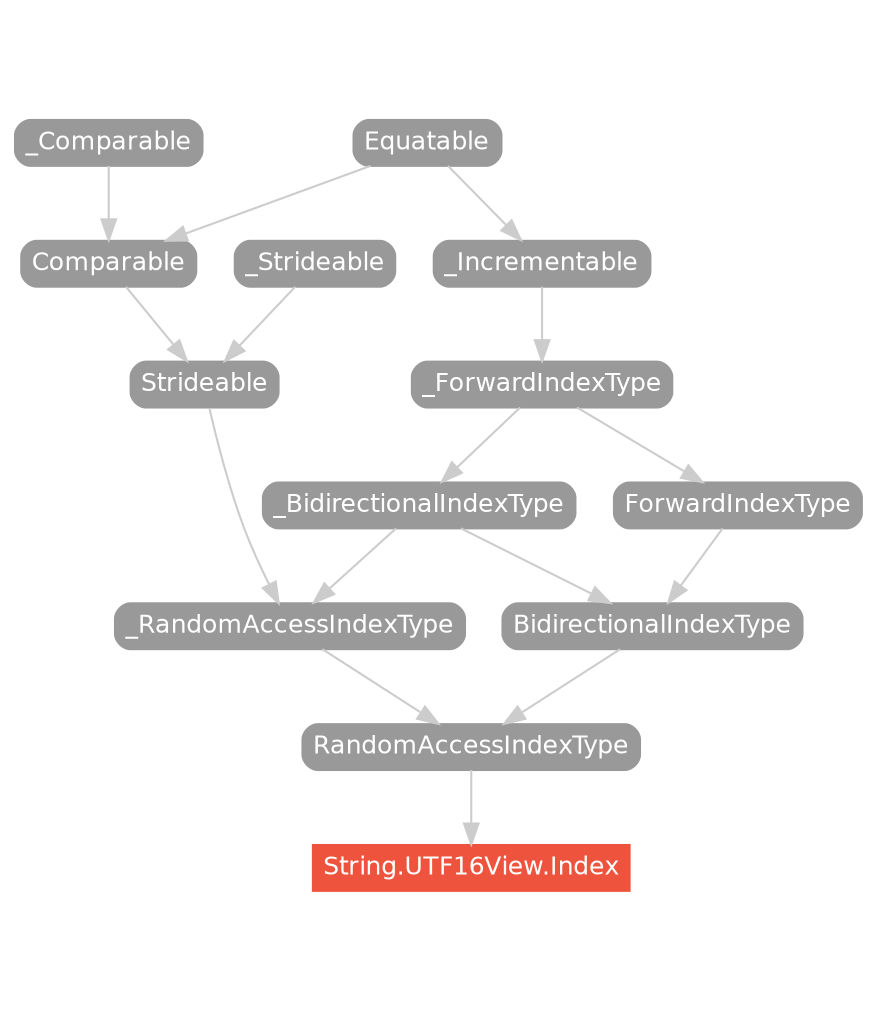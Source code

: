 strict digraph "String.UTF16View.Index - Type Hierarchy - SwiftDoc.cn" {
    pad="0.1,0.8"
    node [shape=box, style="filled,rounded", color="#999999", fillcolor="#999999", fontcolor=white, fontname=Helvetica, fontnames="Helvetica,sansserif", fontsize=12, margin="0.07,0.05", height="0.3"]
    edge [color="#cccccc"]
    "BidirectionalIndexType" [URL="/protocol/BidirectionalIndexType/hierarchy/"]
    "Comparable" [URL="/protocol/Comparable/hierarchy/"]
    "Equatable" [URL="/protocol/Equatable/hierarchy/"]
    "ForwardIndexType" [URL="/protocol/ForwardIndexType/hierarchy/"]
    "RandomAccessIndexType" [URL="/protocol/RandomAccessIndexType/hierarchy/"]
    "Strideable" [URL="/protocol/Strideable/hierarchy/"]
    "String.UTF16View.Index" [URL="/type/String.UTF16View.Index/", style="filled", fillcolor="#ee543d", color="#ee543d"]
    "_BidirectionalIndexType" [URL="/protocol/_BidirectionalIndexType/hierarchy/"]
    "_Comparable" [URL="/protocol/_Comparable/hierarchy/"]
    "_ForwardIndexType" [URL="/protocol/_ForwardIndexType/hierarchy/"]
    "_Incrementable" [URL="/protocol/_Incrementable/hierarchy/"]
    "_RandomAccessIndexType" [URL="/protocol/_RandomAccessIndexType/hierarchy/"]
    "_Strideable" [URL="/protocol/_Strideable/hierarchy/"]    "RandomAccessIndexType" -> "String.UTF16View.Index"
    "BidirectionalIndexType" -> "RandomAccessIndexType"
    "_RandomAccessIndexType" -> "RandomAccessIndexType"
    "ForwardIndexType" -> "BidirectionalIndexType"
    "_BidirectionalIndexType" -> "BidirectionalIndexType"
    "_ForwardIndexType" -> "ForwardIndexType"
    "_Incrementable" -> "_ForwardIndexType"
    "Equatable" -> "_Incrementable"
    "_ForwardIndexType" -> "_BidirectionalIndexType"
    "_Incrementable" -> "_ForwardIndexType"
    "Equatable" -> "_Incrementable"
    "_BidirectionalIndexType" -> "_RandomAccessIndexType"
    "Strideable" -> "_RandomAccessIndexType"
    "_ForwardIndexType" -> "_BidirectionalIndexType"
    "_Incrementable" -> "_ForwardIndexType"
    "Equatable" -> "_Incrementable"
    "Comparable" -> "Strideable"
    "_Strideable" -> "Strideable"
    "_Comparable" -> "Comparable"
    "Equatable" -> "Comparable"
    subgraph Types {
        rank = max; "String.UTF16View.Index";
    }
}
